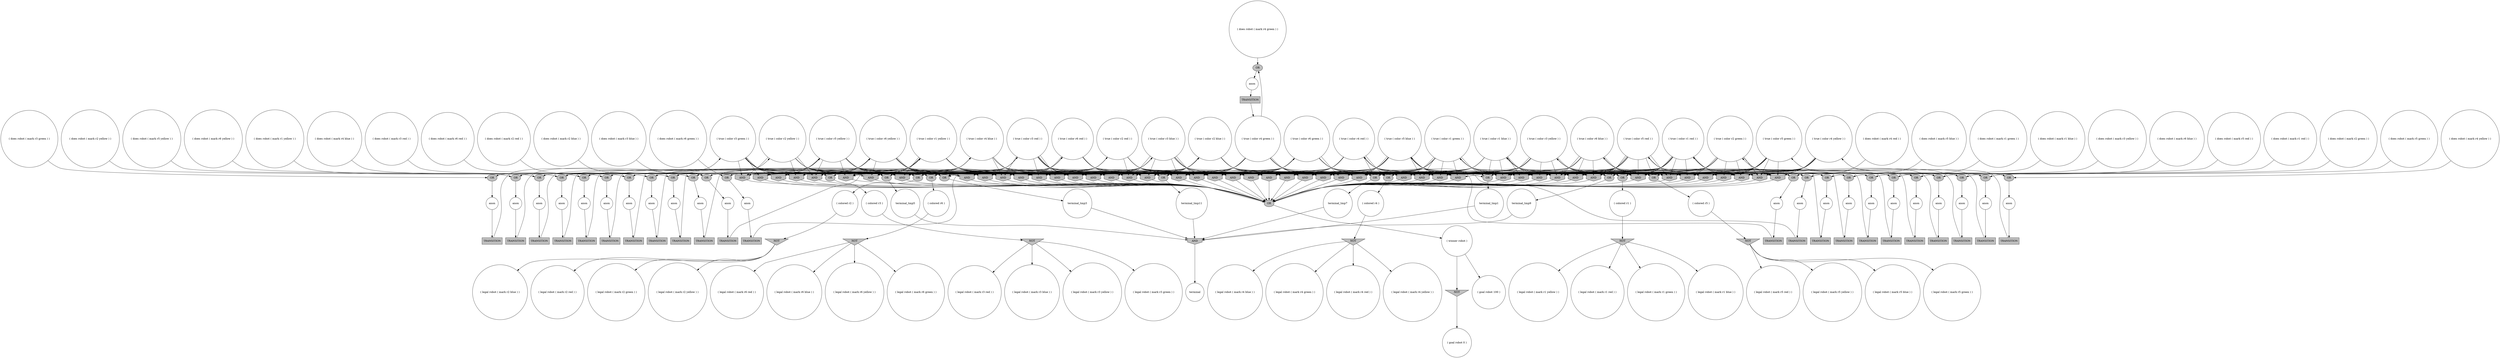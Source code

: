 digraph propNet
{
	"@26f73ca4"[shape=circle, style= filled, fillcolor=white, label="( does robot ( mark r4 green ) )"]; "@26f73ca4"->"@5405d1f6"; 
	"@66940115"[shape=circle, style= filled, fillcolor=white, label="( legal robot ( mark r6 blue ) )"]; 
	"@120dca9f"[shape=box, style= filled, fillcolor=grey, label="TRANSITION"]; "@120dca9f"->"@3fb39146"; 
	"@38628b58"[shape=circle, style= filled, fillcolor=white, label="( true ( color r3 red ) )"]; "@38628b58"->"@7c05e735"; "@38628b58"->"@7c11d6fe"; "@38628b58"->"@49557cef"; "@38628b58"->"@7c1c5195"; "@38628b58"->"@73e84841"; "@38628b58"->"@6b51cdfa"; "@38628b58"->"@64048fcb"; "@38628b58"->"@3797272c"; "@38628b58"->"@51382f4e"; "@38628b58"->"@26d2f3"; "@38628b58"->"@67c2470e"; "@38628b58"->"@23417322"; "@38628b58"->"@21b953c3"; "@38628b58"->"@3e8efac6"; "@38628b58"->"@1a43c7a0"; 
	"@3fc988f4"[shape=invhouse, style= filled, fillcolor=grey, label="AND"]; "@3fc988f4"->"@4fcdfe9e"; 
	"@47aa0f21"[shape=circle, style= filled, fillcolor=white, label="terminal_tmp5"]; "@47aa0f21"->"@7fe32705"; 
	"@73e84841"[shape=ellipse, style= filled, fillcolor=grey, label="OR"]; "@73e84841"->"@16dfdeda"; 
	"@7d208cf3"[shape=circle, style= filled, fillcolor=white, label="( true ( color r2 red ) )"]; "@7d208cf3"->"@33b23c11"; "@7d208cf3"->"@3f2b3c6b"; "@7d208cf3"->"@783d9bfd"; "@7d208cf3"->"@c22ce5e"; "@7d208cf3"->"@267f29ad"; "@7d208cf3"->"@777ec01b"; "@7d208cf3"->"@5969334d"; "@7d208cf3"->"@1ca04be"; "@7d208cf3"->"@720fb349"; "@7d208cf3"->"@38d5c166"; "@7d208cf3"->"@707270bc"; "@7d208cf3"->"@55393a2f"; "@7d208cf3"->"@7f814a00"; "@7d208cf3"->"@6ca61d0b"; "@7d208cf3"->"@4b51c208"; 
	"@16dfdeda"[shape=circle, style= filled, fillcolor=white, label="( colored r3 )"]; "@16dfdeda"->"@5c2a20ec"; 
	"@27304cdb"[shape=circle, style= filled, fillcolor=white, label="anon"]; "@27304cdb"->"@ffae0c"; 
	"@6052cc4e"[shape=circle, style= filled, fillcolor=white, label="anon"]; "@6052cc4e"->"@144973dd"; 
	"@75908eeb"[shape=circle, style= filled, fillcolor=white, label="( legal robot ( mark r3 red ) )"]; 
	"@6ca0c899"[shape=invhouse, style= filled, fillcolor=grey, label="AND"]; "@6ca0c899"->"@4fcdfe9e"; 
	"@20a11d70"[shape=circle, style= filled, fillcolor=white, label="( does robot ( mark r4 blue ) )"]; "@20a11d70"->"@2056e7f0"; 
	"@421912b9"[shape=circle, style= filled, fillcolor=white, label="anon"]; "@421912b9"->"@4dabde1e"; 
	"@53298398"[shape=invhouse, style= filled, fillcolor=grey, label="AND"]; "@53298398"->"@4fcdfe9e"; 
	"@efd6e34"[shape=circle, style= filled, fillcolor=white, label="( does robot ( mark r1 yellow ) )"]; "@efd6e34"->"@65cbb221"; 
	"@4c0a588d"[shape=box, style= filled, fillcolor=grey, label="TRANSITION"]; "@4c0a588d"->"@552b9d6c"; 
	"@158098e9"[shape=circle, style= filled, fillcolor=white, label="( legal robot ( mark r3 blue ) )"]; 
	"@328d188d"[shape=ellipse, style= filled, fillcolor=grey, label="OR"]; "@328d188d"->"@4d46eae8"; 
	"@49557cef"[shape=invhouse, style= filled, fillcolor=grey, label="AND"]; "@49557cef"->"@4fcdfe9e"; 
	"@201bc8bd"[shape=circle, style= filled, fillcolor=white, label="anon"]; "@201bc8bd"->"@1720d4d7"; 
	"@5e9ff595"[shape=circle, style= filled, fillcolor=white, label="( legal robot ( mark r4 red ) )"]; 
	"@4a1b9892"[shape=circle, style= filled, fillcolor=white, label="anon"]; "@4a1b9892"->"@4e83ab68"; 
	"@18762d21"[shape=circle, style= filled, fillcolor=white, label="( true ( color r1 blue ) )"]; "@18762d21"->"@7c05e735"; "@18762d21"->"@6c2df257"; "@18762d21"->"@783d9bfd"; "@18762d21"->"@7e765757"; "@18762d21"->"@608e61e7"; "@18762d21"->"@4ca66c6f"; "@18762d21"->"@3797272c"; "@18762d21"->"@707270bc"; "@18762d21"->"@3fa796ff"; "@18762d21"->"@55393a2f"; "@18762d21"->"@53298398"; "@18762d21"->"@6ca61d0b"; "@18762d21"->"@3e8efac6"; "@18762d21"->"@3de5b23e"; "@18762d21"->"@1a43c7a0"; 
	"@51382f4e"[shape=invhouse, style= filled, fillcolor=grey, label="AND"]; "@51382f4e"->"@4fcdfe9e"; 
	"@26d2f3"[shape=invhouse, style= filled, fillcolor=grey, label="AND"]; "@26d2f3"->"@4fcdfe9e"; 
	"@4cd9c795"[shape=ellipse, style= filled, fillcolor=grey, label="OR"]; "@4cd9c795"->"@6dbe2e9d"; 
	"@4036a060"[shape=circle, style= filled, fillcolor=white, label="( true ( color r4 blue ) )"]; "@4036a060"->"@7c11d6fe"; "@4036a060"->"@33b23c11"; "@4036a060"->"@49557cef"; "@4036a060"->"@5969334d"; "@4036a060"->"@6d24bf7e"; "@4036a060"->"@bc795ae"; "@4036a060"->"@6d6d2ee7"; "@4036a060"->"@51382f4e"; "@4036a060"->"@1ca04be"; "@4036a060"->"@2056e7f0"; "@4036a060"->"@7eff69f0"; "@4036a060"->"@26d2f3"; "@4036a060"->"@6abf7e7e"; "@4036a060"->"@4b51c208"; "@4036a060"->"@14aa1540"; 
	"@4ee45af5"[shape=circle, style= filled, fillcolor=white, label="( colored r6 )"]; "@4ee45af5"->"@71d69e03"; 
	"@5c2a20ec"[shape=invtriangle, style= filled, fillcolor=grey, label="NOT"]; "@5c2a20ec"->"@75908eeb"; "@5c2a20ec"->"@158098e9"; "@5c2a20ec"->"@467746a2"; "@5c2a20ec"->"@5825b2b8"; 
	"@385730c7"[shape=circle, style= filled, fillcolor=white, label="anon"]; "@385730c7"->"@3436ae59"; 
	"@d94b5cf"[shape=circle, style= filled, fillcolor=white, label="( does robot ( mark r6 blue ) )"]; "@d94b5cf"->"@59bdbf40"; 
	"@6d0c6279"[shape=box, style= filled, fillcolor=grey, label="TRANSITION"]; "@6d0c6279"->"@6dfd4209"; 
	"@33b23c11"[shape=invhouse, style= filled, fillcolor=grey, label="AND"]; "@33b23c11"->"@4fcdfe9e"; 
	"@439fc5f1"[shape=ellipse, style= filled, fillcolor=grey, label="OR"]; "@439fc5f1"->"@2e7c73e6"; 
	"@3797272c"[shape=invhouse, style= filled, fillcolor=grey, label="AND"]; "@3797272c"->"@4fcdfe9e"; 
	"@6c757b1d"[shape=box, style= filled, fillcolor=grey, label="TRANSITION"]; "@6c757b1d"->"@118b9d53"; 
	"@464ecd5c"[shape=circle, style= filled, fillcolor=white, label="( legal robot ( mark r2 red ) )"]; 
	"@7eddb166"[shape=circle, style= filled, fillcolor=white, label="( legal robot ( mark r6 yellow ) )"]; 
	"@508e3670"[shape=invhouse, style= filled, fillcolor=grey, label="AND"]; "@508e3670"->"@4fcdfe9e"; 
	"@536e6aa3"[shape=circle, style= filled, fillcolor=white, label="( does robot ( mark r5 red ) )"]; "@536e6aa3"->"@2f82d28b"; 
	"@5825b2b8"[shape=circle, style= filled, fillcolor=white, label="( legal robot ( mark r3 green ) )"]; 
	"@35ccbc0b"[shape=circle, style= filled, fillcolor=white, label="anon"]; "@35ccbc0b"->"@6255bc92"; 
	"@3f2b3c6b"[shape=ellipse, style= filled, fillcolor=grey, label="OR"]; "@3f2b3c6b"->"@2f8bb533"; 
	"@783d9bfd"[shape=invhouse, style= filled, fillcolor=grey, label="AND"]; "@783d9bfd"->"@4fcdfe9e"; 
	"@c22ce5e"[shape=invhouse, style= filled, fillcolor=grey, label="AND"]; "@c22ce5e"->"@4fcdfe9e"; 
	"@267f29ad"[shape=invhouse, style= filled, fillcolor=grey, label="AND"]; "@267f29ad"->"@4fcdfe9e"; 
	"@4a1eda21"[shape=circle, style= filled, fillcolor=white, label="anon"]; "@4a1eda21"->"@cffc999"; 
	"@5b414746"[shape=circle, style= filled, fillcolor=white, label="( legal robot ( mark r2 green ) )"]; 
	"@77fdc8a9"[shape=circle, style= filled, fillcolor=white, label="( legal robot ( mark r2 yellow ) )"]; 
	"@60e67db4"[shape=ellipse, style= filled, fillcolor=grey, label="OR"]; "@60e67db4"->"@3c46e61f"; 
	"@14e5e48c"[shape=box, style= filled, fillcolor=grey, label="TRANSITION"]; "@14e5e48c"->"@1627be57"; 
	"@4b97c4d3"[shape=circle, style= filled, fillcolor=white, label="( does robot ( mark r4 red ) )"]; "@4b97c4d3"->"@644375b6"; 
	"@588d8962"[shape=box, style= filled, fillcolor=grey, label="TRANSITION"]; "@588d8962"->"@4036a060"; 
	"@66762d23"[shape=box, style= filled, fillcolor=grey, label="TRANSITION"]; "@66762d23"->"@53edbb75"; 
	"@4b51c208"[shape=invhouse, style= filled, fillcolor=grey, label="AND"]; "@4b51c208"->"@4fcdfe9e"; 
	"@547a8dfd"[shape=circle, style= filled, fillcolor=white, label="( legal robot ( mark r4 yellow ) )"]; 
	"@21b953c3"[shape=invhouse, style= filled, fillcolor=grey, label="AND"]; "@21b953c3"->"@4fcdfe9e"; 
	"@4dabde1e"[shape=box, style= filled, fillcolor=grey, label="TRANSITION"]; "@4dabde1e"->"@18762d21"; 
	"@73c85143"[shape=invhouse, style= filled, fillcolor=grey, label="AND"]; "@73c85143"->"@4fcdfe9e"; 
	"@2e7c73e6"[shape=circle, style= filled, fillcolor=white, label="( colored r5 )"]; "@2e7c73e6"->"@657fcc82"; 
	"@6fabefd3"[shape=circle, style= filled, fillcolor=white, label="( does robot ( mark r2 yellow ) )"]; "@6fabefd3"->"@5d6689b6"; 
	"@bfb9758"[shape=circle, style= filled, fillcolor=white, label="anon"]; "@bfb9758"->"@477195fb"; 
	"@2f82d28b"[shape=ellipse, style= filled, fillcolor=grey, label="OR"]; "@2f82d28b"->"@35ccbc0b"; 
	"@5405d1f6"[shape=ellipse, style= filled, fillcolor=grey, label="OR"]; "@5405d1f6"->"@4a1b9892"; 
	"@59ca0dd7"[shape=ellipse, style= filled, fillcolor=grey, label="OR"]; "@59ca0dd7"->"@6052cc4e"; 
	"@479abcd4"[shape=circle, style= filled, fillcolor=white, label="( goal robot 0 )"]; 
	"@1a6f3919"[shape=invhouse, style= filled, fillcolor=grey, label="AND"]; "@1a6f3919"->"@4fcdfe9e"; 
	"@7fe32705"[shape=invhouse, style= filled, fillcolor=grey, label="AND"]; "@7fe32705"->"@2af84ff5"; 
	"@1b17f6bf"[shape=invtriangle, style= filled, fillcolor=grey, label="NOT"]; "@1b17f6bf"->"@4bf57335"; "@1b17f6bf"->"@e8f000c"; "@1b17f6bf"->"@6bbce5f1"; "@1b17f6bf"->"@10fb0b33"; 
	"@c10417"[shape=circle, style= filled, fillcolor=white, label="( legal robot ( mark r6 green ) )"]; 
	"@3915e7eb"[shape=circle, style= filled, fillcolor=white, label="anon"]; "@3915e7eb"->"@4c0a588d"; 
	"@1720d4d7"[shape=box, style= filled, fillcolor=grey, label="TRANSITION"]; "@1720d4d7"->"@6ee28500"; 
	"@ffae0c"[shape=box, style= filled, fillcolor=grey, label="TRANSITION"]; "@ffae0c"->"@38628b58"; 
	"@2e5e130a"[shape=circle, style= filled, fillcolor=white, label="( does robot ( mark r5 green ) )"]; "@2e5e130a"->"@93db61e"; 
	"@39b11b13"[shape=invhouse, style= filled, fillcolor=grey, label="AND"]; "@39b11b13"->"@4fcdfe9e"; 
	"@64c3b81f"[shape=circle, style= filled, fillcolor=white, label="( colored r2 )"]; "@64c3b81f"->"@40403a1e"; 
	"@526ebdba"[shape=circle, style= filled, fillcolor=white, label="( legal robot ( mark r6 red ) )"]; 
	"@3a260214"[shape=invhouse, style= filled, fillcolor=grey, label="AND"]; "@3a260214"->"@4fcdfe9e"; 
	"@52ae1c23"[shape=ellipse, style= filled, fillcolor=grey, label="OR"]; "@52ae1c23"->"@24b9683d"; 
	"@144d91c5"[shape=ellipse, style= filled, fillcolor=grey, label="OR"]; "@144d91c5"->"@709d26ec"; 
	"@4209b8f2"[shape=circle, style= filled, fillcolor=white, label="terminal_tmp7"]; "@4209b8f2"->"@7fe32705"; 
	"@7a1d2922"[shape=invhouse, style= filled, fillcolor=grey, label="AND"]; "@7a1d2922"->"@4fcdfe9e"; 
	"@27da0241"[shape=circle, style= filled, fillcolor=white, label="anon"]; "@27da0241"->"@6d0c6279"; 
	"@524ebdf0"[shape=circle, style= filled, fillcolor=white, label="( does robot ( mark r6 red ) )"]; "@524ebdf0"->"@328d188d"; 
	"@76db3ba1"[shape=circle, style= filled, fillcolor=white, label="anon"]; "@76db3ba1"->"@3b3bb7fb"; 
	"@5bfde7cb"[shape=ellipse, style= filled, fillcolor=grey, label="OR"]; "@5bfde7cb"->"@7a7cef9b"; 
	"@64048fcb"[shape=invhouse, style= filled, fillcolor=grey, label="AND"]; "@64048fcb"->"@4fcdfe9e"; 
	"@cffc999"[shape=box, style= filled, fillcolor=grey, label="TRANSITION"]; "@cffc999"->"@295fb895"; 
	"@53a9cdb3"[shape=circle, style= filled, fillcolor=white, label="( does robot ( mark r5 yellow ) )"]; "@53a9cdb3"->"@6ae84cfa"; 
	"@72da1907"[shape=circle, style= filled, fillcolor=white, label="( does robot ( mark r2 red ) )"]; "@72da1907"->"@7f814a00"; 
	"@644375b6"[shape=ellipse, style= filled, fillcolor=grey, label="OR"]; "@644375b6"->"@8e53327"; 
	"@7e843dfc"[shape=circle, style= filled, fillcolor=white, label="( true ( color r6 red ) )"]; "@7e843dfc"->"@73c85143"; "@7e843dfc"->"@33b23c11"; "@7e843dfc"->"@783d9bfd"; "@7e843dfc"->"@267f29ad"; "@7e843dfc"->"@328d188d"; "@7e843dfc"->"@777ec01b"; "@7e843dfc"->"@3a260214"; "@7e843dfc"->"@42ee10d7"; "@7e843dfc"->"@6d24bf7e"; "@7e843dfc"->"@1ca04be"; "@7e843dfc"->"@7eff69f0"; "@7e843dfc"->"@707270bc"; "@7e843dfc"->"@432659c7"; "@7e843dfc"->"@2a85c128"; "@7e843dfc"->"@1684686f"; 
	"@4fcdfe9e"[shape=ellipse, style= filled, fillcolor=grey, label="OR"]; "@4fcdfe9e"->"@5d076000"; 
	"@107d40e7"[shape=circle, style= filled, fillcolor=white, label="( legal robot ( mark r2 blue ) )"]; 
	"@261b91c0"[shape=circle, style= filled, fillcolor=white, label="anon"]; "@261b91c0"->"@6c757b1d"; 
	"@1a43c7a0"[shape=invhouse, style= filled, fillcolor=grey, label="AND"]; "@1a43c7a0"->"@4fcdfe9e"; 
	"@4474ce1f"[shape=circle, style= filled, fillcolor=white, label="( true ( color r4 red ) )"]; "@4474ce1f"->"@75e3a46a"; "@4474ce1f"->"@3fc988f4"; "@4474ce1f"->"@39b11b13"; "@4474ce1f"->"@7e765757"; "@4474ce1f"->"@608e61e7"; "@4474ce1f"->"@6d6d2ee7"; "@4474ce1f"->"@1a6f3919"; "@4474ce1f"->"@508e3670"; "@4474ce1f"->"@644375b6"; "@4474ce1f"->"@6abf7e7e"; "@4474ce1f"->"@53298398"; "@4474ce1f"->"@7a1d2922"; "@4474ce1f"->"@55801a6"; "@4474ce1f"->"@2eab8f37"; "@4474ce1f"->"@3de5b23e"; 
	"@7c05e735"[shape=invhouse, style= filled, fillcolor=grey, label="AND"]; "@7c05e735"->"@4fcdfe9e"; 
	"@6cf18565"[shape=circle, style= filled, fillcolor=white, label="( does robot ( mark r3 yellow ) )"]; "@6cf18565"->"@4cd9c795"; 
	"@59ce63c4"[shape=circle, style= filled, fillcolor=white, label="( true ( color r4 green ) )"]; "@59ce63c4"->"@73c85143"; "@59ce63c4"->"@267f29ad"; "@59ce63c4"->"@5405d1f6"; "@59ce63c4"->"@3797272c"; "@59ce63c4"->"@6d6d2ee7"; "@59ce63c4"->"@6ca0c899"; "@59ce63c4"->"@38d5c166"; "@59ce63c4"->"@707270bc"; "@59ce63c4"->"@432659c7"; "@59ce63c4"->"@6abf7e7e"; "@59ce63c4"->"@55393a2f"; "@59ce63c4"->"@67c2470e"; "@59ce63c4"->"@23417322"; "@59ce63c4"->"@f3a8074"; "@59ce63c4"->"@1a43c7a0"; 
	"@3f46540c"[shape=circle, style= filled, fillcolor=white, label="( true ( color r5 blue ) )"]; "@3f46540c"->"@73c85143"; "@3f46540c"->"@7c05e735"; "@3f46540c"->"@783d9bfd"; "@3f46540c"->"@3fc988f4"; "@3f46540c"->"@439fc5f1"; "@3f46540c"->"@7e765757"; "@3f46540c"->"@1811d470"; "@3f46540c"->"@64048fcb"; "@3f46540c"->"@332803fd"; "@3f46540c"->"@3797272c"; "@3f46540c"->"@707270bc"; "@3f46540c"->"@508e3670"; "@3f46540c"->"@2a85c128"; "@3f46540c"->"@53298398"; "@3f46540c"->"@23417322"; 
	"@709d26ec"[shape=circle, style= filled, fillcolor=white, label="anon"]; "@709d26ec"->"@66762d23"; 
	"@56a02d20"[shape=circle, style= filled, fillcolor=white, label="( does robot ( mark r3 blue ) )"]; "@56a02d20"->"@60e67db4"; 
	"@10628e42"[shape=circle, style= filled, fillcolor=white, label="( does robot ( mark r1 red ) )"]; "@10628e42"->"@5bfde7cb"; 
	"@777ec01b"[shape=invhouse, style= filled, fillcolor=grey, label="AND"]; "@777ec01b"->"@4fcdfe9e"; 
	"@13aa5fff"[shape=circle, style= filled, fillcolor=white, label="( colored r1 )"]; "@13aa5fff"->"@1b17f6bf"; 
	"@6d6d2ee7"[shape=ellipse, style= filled, fillcolor=grey, label="OR"]; "@6d6d2ee7"->"@1b2277d1"; 
	"@6acf47ad"[shape=box, style= filled, fillcolor=grey, label="TRANSITION"]; "@6acf47ad"->"@6efbb783"; 
	"@720fb349"[shape=ellipse, style= filled, fillcolor=grey, label="OR"]; "@720fb349"->"@64c3b81f"; 
	"@7eff69f0"[shape=invhouse, style= filled, fillcolor=grey, label="AND"]; "@7eff69f0"->"@4fcdfe9e"; 
	"@49e1985a"[shape=circle, style= filled, fillcolor=white, label="( does robot ( mark r2 green ) )"]; "@49e1985a"->"@52ae1c23"; 
	"@55393a2f"[shape=invhouse, style= filled, fillcolor=grey, label="AND"]; "@55393a2f"->"@4fcdfe9e"; 
	"@67c2470e"[shape=invhouse, style= filled, fillcolor=grey, label="AND"]; "@67c2470e"->"@4fcdfe9e"; 
	"@f3a8074"[shape=invhouse, style= filled, fillcolor=grey, label="AND"]; "@f3a8074"->"@4fcdfe9e"; 
	"@3e8efac6"[shape=invhouse, style= filled, fillcolor=grey, label="AND"]; "@3e8efac6"->"@4fcdfe9e"; 
	"@7c11d6fe"[shape=invhouse, style= filled, fillcolor=grey, label="AND"]; "@7c11d6fe"->"@4fcdfe9e"; 
	"@144973dd"[shape=box, style= filled, fillcolor=grey, label="TRANSITION"]; "@144973dd"->"@5ff1ea4f"; 
	"@86a8fa1"[shape=ellipse, style= filled, fillcolor=grey, label="OR"]; "@86a8fa1"->"@bfb9758"; 
	"@60d511ca"[shape=circle, style= filled, fillcolor=white, label="( true ( color r2 yellow ) )"]; "@60d511ca"->"@7c11d6fe"; "@60d511ca"->"@3f2b3c6b"; "@60d511ca"->"@75e3a46a"; "@60d511ca"->"@bc795ae"; "@60d511ca"->"@3797272c"; "@60d511ca"->"@720fb349"; "@60d511ca"->"@6ca0c899"; "@60d511ca"->"@7eff69f0"; "@60d511ca"->"@26d2f3"; "@60d511ca"->"@432659c7"; "@60d511ca"->"@53298398"; "@60d511ca"->"@5d6689b6"; "@60d511ca"->"@2eab8f37"; "@60d511ca"->"@3de5b23e"; "@60d511ca"->"@1a43c7a0"; 
	"@793a50f8"[shape=circle, style= filled, fillcolor=white, label="( legal robot ( mark r5 blue ) )"]; 
	"@1811d470"[shape=ellipse, style= filled, fillcolor=grey, label="OR"]; "@1811d470"->"@3a921168"; 
	"@5969334d"[shape=invhouse, style= filled, fillcolor=grey, label="AND"]; "@5969334d"->"@4fcdfe9e"; 
	"@7c0026e"[shape=circle, style= filled, fillcolor=white, label="( does robot ( mark r3 green ) )"]; "@7c0026e"->"@1800c3"; 
	"@332803fd"[shape=ellipse, style= filled, fillcolor=grey, label="OR"]; "@332803fd"->"@81df148"; 
	"@1218766"[shape=circle, style= filled, fillcolor=white, label="anon"]; "@1218766"->"@1c4b32fa"; 
	"@2e365a59"[shape=invtriangle, style= filled, fillcolor=grey, label="NOT"]; "@2e365a59"->"@479abcd4"; 
	"@77632d2c"[shape=circle, style= filled, fillcolor=white, label="( legal robot ( mark r5 green ) )"]; 
	"@2f8bb533"[shape=circle, style= filled, fillcolor=white, label="terminal_tmp3"]; "@2f8bb533"->"@7fe32705"; 
	"@6ca61d0b"[shape=invhouse, style= filled, fillcolor=grey, label="AND"]; "@6ca61d0b"->"@4fcdfe9e"; 
	"@1c4b32fa"[shape=box, style= filled, fillcolor=grey, label="TRANSITION"]; "@1c4b32fa"->"@7d208cf3"; 
	"@5d6689b6"[shape=ellipse, style= filled, fillcolor=grey, label="OR"]; "@5d6689b6"->"@76db3ba1"; 
	"@29954e26"[shape=circle, style= filled, fillcolor=white, label="anon"]; "@29954e26"->"@588d8962"; 
	"@1627be57"[shape=circle, style= filled, fillcolor=white, label="( true ( color r1 red ) )"]; "@1627be57"->"@73c85143"; "@1627be57"->"@6c2df257"; "@1627be57"->"@5bfde7cb"; "@1627be57"->"@3a260214"; "@1627be57"->"@6d24bf7e"; "@1627be57"->"@bc795ae"; "@1627be57"->"@6ca0c899"; "@1627be57"->"@7eff69f0"; "@1627be57"->"@3fa796ff"; "@1627be57"->"@2a85c128"; "@1627be57"->"@432659c7"; "@1627be57"->"@52b5ca00"; "@1627be57"->"@5e9e8f68"; "@1627be57"->"@f3a8074"; "@1627be57"->"@14aa1540"; 
	"@75e3a46a"[shape=invhouse, style= filled, fillcolor=grey, label="AND"]; "@75e3a46a"->"@4fcdfe9e"; 
	"@608e61e7"[shape=invhouse, style= filled, fillcolor=grey, label="AND"]; "@608e61e7"->"@4fcdfe9e"; 
	"@3a921168"[shape=circle, style= filled, fillcolor=white, label="terminal_tmp9"]; "@3a921168"->"@7fe32705"; 
	"@164126e5"[shape=circle, style= filled, fillcolor=white, label="( does robot ( mark r3 red ) )"]; "@164126e5"->"@7c1c5195"; 
	"@6255bc92"[shape=box, style= filled, fillcolor=grey, label="TRANSITION"]; "@6255bc92"->"@484bedfb"; 
	"@477195fb"[shape=box, style= filled, fillcolor=grey, label="TRANSITION"]; "@477195fb"->"@579128ce"; 
	"@153ac7b2"[shape=circle, style= filled, fillcolor=white, label="( does robot ( mark r4 yellow ) )"]; "@153ac7b2"->"@59ca0dd7"; 
	"@2af84ff5"[shape=circle, style= filled, fillcolor=white, label="terminal"]; 
	"@71d69e03"[shape=invtriangle, style= filled, fillcolor=grey, label="NOT"]; "@71d69e03"->"@7eddb166"; "@71d69e03"->"@66940115"; "@71d69e03"->"@c10417"; "@71d69e03"->"@526ebdba"; 
	"@6c2df257"[shape=ellipse, style= filled, fillcolor=grey, label="OR"]; "@6c2df257"->"@3c81653d"; 
	"@e8f000c"[shape=circle, style= filled, fillcolor=white, label="( legal robot ( mark r1 blue ) )"]; 
	"@579128ce"[shape=circle, style= filled, fillcolor=white, label="( true ( color r1 green ) )"]; "@579128ce"->"@7c11d6fe"; "@579128ce"->"@33b23c11"; "@579128ce"->"@6c2df257"; "@579128ce"->"@c22ce5e"; "@579128ce"->"@86a8fa1"; "@579128ce"->"@75e3a46a"; "@579128ce"->"@777ec01b"; "@579128ce"->"@5969334d"; "@579128ce"->"@64048fcb"; "@579128ce"->"@1a6f3919"; "@579128ce"->"@26d2f3"; "@579128ce"->"@3fa796ff"; "@579128ce"->"@508e3670"; "@579128ce"->"@21b953c3"; "@579128ce"->"@2eab8f37"; 
	"@93db61e"[shape=ellipse, style= filled, fillcolor=grey, label="OR"]; "@93db61e"->"@327f704f"; 
	"@6b51cdfa"[shape=ellipse, style= filled, fillcolor=grey, label="OR"]; "@6b51cdfa"->"@47aa0f21"; 
	"@3436ae59"[shape=box, style= filled, fillcolor=grey, label="TRANSITION"]; "@3436ae59"->"@414f0e6e"; 
	"@4e83ab68"[shape=box, style= filled, fillcolor=grey, label="TRANSITION"]; "@4e83ab68"->"@59ce63c4"; 
	"@3c81653d"[shape=circle, style= filled, fillcolor=white, label="terminal_tmp1"]; "@3c81653d"->"@7fe32705"; 
	"@59bdbf40"[shape=ellipse, style= filled, fillcolor=grey, label="OR"]; "@59bdbf40"->"@385730c7"; 
	"@7c90f004"[shape=circle, style= filled, fillcolor=white, label="( does robot ( mark r1 green ) )"]; "@7c90f004"->"@86a8fa1"; 
	"@2056e7f0"[shape=ellipse, style= filled, fillcolor=grey, label="OR"]; "@2056e7f0"->"@29954e26"; 
	"@6ae84cfa"[shape=ellipse, style= filled, fillcolor=grey, label="OR"]; "@6ae84cfa"->"@3915e7eb"; 
	"@1800c3"[shape=ellipse, style= filled, fillcolor=grey, label="OR"]; "@1800c3"->"@27da0241"; 
	"@3fa796ff"[shape=ellipse, style= filled, fillcolor=grey, label="OR"]; "@3fa796ff"->"@13aa5fff"; 
	"@1684686f"[shape=ellipse, style= filled, fillcolor=grey, label="OR"]; "@1684686f"->"@4ee45af5"; 
	"@4d2d1294"[shape=ellipse, style= filled, fillcolor=grey, label="OR"]; "@4d2d1294"->"@4a1eda21"; 
	"@295fb895"[shape=circle, style= filled, fillcolor=white, label="( true ( color r6 green ) )"]; "@295fb895"->"@7c05e735"; "@295fb895"->"@c22ce5e"; "@295fb895"->"@7e765757"; "@295fb895"->"@39b11b13"; "@295fb895"->"@64048fcb"; "@295fb895"->"@5969334d"; "@295fb895"->"@42ee10d7"; "@295fb895"->"@51382f4e"; "@295fb895"->"@26d2f3"; "@295fb895"->"@508e3670"; "@295fb895"->"@4d2d1294"; "@295fb895"->"@1684686f"; "@295fb895"->"@5e9e8f68"; "@295fb895"->"@14aa1540"; "@295fb895"->"@2eab8f37"; 
	"@50a302a5"[shape=circle, style= filled, fillcolor=white, label="( true ( color r2 green ) )"]; "@50a302a5"->"@7c05e735"; "@50a302a5"->"@3f2b3c6b"; "@50a302a5"->"@49557cef"; "@50a302a5"->"@7e765757"; "@50a302a5"->"@608e61e7"; "@50a302a5"->"@39b11b13"; "@50a302a5"->"@3a260214"; "@50a302a5"->"@6d24bf7e"; "@50a302a5"->"@52ae1c23"; "@50a302a5"->"@51382f4e"; "@50a302a5"->"@720fb349"; "@50a302a5"->"@5e9e8f68"; "@50a302a5"->"@14aa1540"; "@50a302a5"->"@55801a6"; "@50a302a5"->"@3e8efac6"; 
	"@8e53327"[shape=circle, style= filled, fillcolor=white, label="anon"]; "@8e53327"->"@11fb9657"; 
	"@414f0e6e"[shape=circle, style= filled, fillcolor=white, label="( true ( color r6 blue ) )"]; "@414f0e6e"->"@608e61e7"; "@414f0e6e"->"@42ee10d7"; "@414f0e6e"->"@59bdbf40"; "@414f0e6e"->"@1a6f3919"; "@414f0e6e"->"@1684686f"; "@414f0e6e"->"@52b5ca00"; "@414f0e6e"->"@55393a2f"; "@414f0e6e"->"@6ca61d0b"; "@414f0e6e"->"@67c2470e"; "@414f0e6e"->"@7a1d2922"; "@414f0e6e"->"@f3a8074"; "@414f0e6e"->"@21b953c3"; "@414f0e6e"->"@3e8efac6"; "@414f0e6e"->"@3de5b23e"; "@414f0e6e"->"@1a43c7a0"; 
	"@64d92842"[shape=circle, style= filled, fillcolor=white, label="( legal robot ( mark r4 blue ) )"]; 
	"@2a811feb"[shape=circle, style= filled, fillcolor=white, label="( does robot ( mark r6 green ) )"]; "@2a811feb"->"@4d2d1294"; 
	"@11fb9657"[shape=box, style= filled, fillcolor=grey, label="TRANSITION"]; "@11fb9657"->"@4474ce1f"; 
	"@707270bc"[shape=invhouse, style= filled, fillcolor=grey, label="AND"]; "@707270bc"->"@4fcdfe9e"; 
	"@6dbe2e9d"[shape=circle, style= filled, fillcolor=white, label="anon"]; "@6dbe2e9d"->"@48152ddd"; 
	"@327f704f"[shape=circle, style= filled, fillcolor=white, label="anon"]; "@327f704f"->"@6acf47ad"; 
	"@4d46eae8"[shape=circle, style= filled, fillcolor=white, label="anon"]; "@4d46eae8"->"@266a611d"; 
	"@3b3bb7fb"[shape=box, style= filled, fillcolor=grey, label="TRANSITION"]; "@3b3bb7fb"->"@60d511ca"; 
	"@6dfd4209"[shape=circle, style= filled, fillcolor=white, label="( true ( color r3 green ) )"]; "@6dfd4209"->"@783d9bfd"; "@6dfd4209"->"@3fc988f4"; "@6dfd4209"->"@73e84841"; "@6dfd4209"->"@6b51cdfa"; "@6dfd4209"->"@bc795ae"; "@6dfd4209"->"@1ca04be"; "@6dfd4209"->"@1800c3"; "@6dfd4209"->"@7eff69f0"; "@6dfd4209"->"@2a85c128"; "@6dfd4209"->"@52b5ca00"; "@6dfd4209"->"@53298398"; "@6dfd4209"->"@6ca61d0b"; "@6dfd4209"->"@7a1d2922"; "@6dfd4209"->"@4b51c208"; "@6dfd4209"->"@3de5b23e"; 
	"@5ff1ea4f"[shape=circle, style= filled, fillcolor=white, label="( true ( color r4 yellow ) )"]; "@5ff1ea4f"->"@7c05e735"; "@5ff1ea4f"->"@783d9bfd"; "@5ff1ea4f"->"@c22ce5e"; "@5ff1ea4f"->"@777ec01b"; "@5ff1ea4f"->"@59ca0dd7"; "@5ff1ea4f"->"@3a260214"; "@5ff1ea4f"->"@64048fcb"; "@5ff1ea4f"->"@6d6d2ee7"; "@5ff1ea4f"->"@6abf7e7e"; "@5ff1ea4f"->"@2a85c128"; "@5ff1ea4f"->"@52b5ca00"; "@5ff1ea4f"->"@5e9e8f68"; "@5ff1ea4f"->"@6ca61d0b"; "@5ff1ea4f"->"@21b953c3"; "@5ff1ea4f"->"@3e8efac6"; 
	"@722db661"[shape=box, style= filled, fillcolor=grey, label="TRANSITION"]; "@722db661"->"@3f46540c"; 
	"@6efbb783"[shape=circle, style= filled, fillcolor=white, label="( true ( color r5 green ) )"]; "@6efbb783"->"@7c11d6fe"; "@6efbb783"->"@33b23c11"; "@6efbb783"->"@75e3a46a"; "@6efbb783"->"@49557cef"; "@6efbb783"->"@439fc5f1"; "@6efbb783"->"@608e61e7"; "@6efbb783"->"@93db61e"; "@6efbb783"->"@777ec01b"; "@6efbb783"->"@1811d470"; "@6efbb783"->"@3a260214"; "@6efbb783"->"@6d24bf7e"; "@6efbb783"->"@1a6f3919"; "@6efbb783"->"@55801a6"; "@6efbb783"->"@21b953c3"; "@6efbb783"->"@3e8efac6"; 
	"@1b2277d1"[shape=circle, style= filled, fillcolor=white, label="( colored r4 )"]; "@1b2277d1"->"@57ac804a"; 
	"@25609eea"[shape=circle, style= filled, fillcolor=white, label="( legal robot ( mark r4 green ) )"]; 
	"@266a611d"[shape=box, style= filled, fillcolor=grey, label="TRANSITION"]; "@266a611d"->"@7e843dfc"; 
	"@6d24bf7e"[shape=invhouse, style= filled, fillcolor=grey, label="AND"]; "@6d24bf7e"->"@4fcdfe9e"; 
	"@4145fcca"[shape=circle, style= filled, fillcolor=white, label="( goal robot 100 )"]; 
	"@7a7cef9b"[shape=circle, style= filled, fillcolor=white, label="anon"]; "@7a7cef9b"->"@14e5e48c"; 
	"@5d076000"[shape=circle, style= filled, fillcolor=white, label="( winner robot )"]; "@5d076000"->"@4145fcca"; "@5d076000"->"@2e365a59"; 
	"@53edbb75"[shape=circle, style= filled, fillcolor=white, label="( true ( color r6 yellow ) )"]; "@53edbb75"->"@7c11d6fe"; "@53edbb75"->"@75e3a46a"; "@53edbb75"->"@49557cef"; "@53edbb75"->"@3fc988f4"; "@53edbb75"->"@42ee10d7"; "@53edbb75"->"@bc795ae"; "@53edbb75"->"@3797272c"; "@53edbb75"->"@6ca0c899"; "@53edbb75"->"@38d5c166"; "@53edbb75"->"@144d91c5"; "@53edbb75"->"@1684686f"; "@53edbb75"->"@53298398"; "@53edbb75"->"@23417322"; "@53edbb75"->"@55801a6"; "@53edbb75"->"@4b51c208"; 
	"@5e9e8f68"[shape=invhouse, style= filled, fillcolor=grey, label="AND"]; "@5e9e8f68"->"@4fcdfe9e"; 
	"@4e6ae5a3"[shape=box, style= filled, fillcolor=grey, label="TRANSITION"]; "@4e6ae5a3"->"@50a302a5"; 
	"@65cbb221"[shape=ellipse, style= filled, fillcolor=grey, label="OR"]; "@65cbb221"->"@201bc8bd"; 
	"@19e3b094"[shape=circle, style= filled, fillcolor=white, label="( legal robot ( mark r5 red ) )"]; 
	"@55801a6"[shape=invhouse, style= filled, fillcolor=grey, label="AND"]; "@55801a6"->"@4fcdfe9e"; 
	"@3de5b23e"[shape=invhouse, style= filled, fillcolor=grey, label="AND"]; "@3de5b23e"->"@4fcdfe9e"; 
	"@467746a2"[shape=circle, style= filled, fillcolor=white, label="( legal robot ( mark r3 yellow ) )"]; 
	"@4b95cbc3"[shape=circle, style= filled, fillcolor=white, label="( true ( color r3 yellow ) )"]; "@4b95cbc3"->"@73c85143"; "@4b95cbc3"->"@33b23c11"; "@4b95cbc3"->"@73e84841"; "@4b95cbc3"->"@7e765757"; "@4b95cbc3"->"@608e61e7"; "@4b95cbc3"->"@6b51cdfa"; "@4b95cbc3"->"@5969334d"; "@4b95cbc3"->"@6d24bf7e"; "@4b95cbc3"->"@707270bc"; "@4b95cbc3"->"@1a6f3919"; "@4b95cbc3"->"@4cd9c795"; "@4b95cbc3"->"@508e3670"; "@4b95cbc3"->"@55393a2f"; "@4b95cbc3"->"@f3a8074"; "@4b95cbc3"->"@14aa1540"; 
	"@4ca66c6f"[shape=ellipse, style= filled, fillcolor=grey, label="OR"]; "@4ca66c6f"->"@421912b9"; 
	"@bc795ae"[shape=invhouse, style= filled, fillcolor=grey, label="AND"]; "@bc795ae"->"@4fcdfe9e"; 
	"@1ca04be"[shape=invhouse, style= filled, fillcolor=grey, label="AND"]; "@1ca04be"->"@4fcdfe9e"; 
	"@118b9d53"[shape=circle, style= filled, fillcolor=white, label="( true ( color r2 blue ) )"]; "@118b9d53"->"@73c85143"; "@118b9d53"->"@3f2b3c6b"; "@118b9d53"->"@5be34649"; "@118b9d53"->"@3fc988f4"; "@118b9d53"->"@64048fcb"; "@118b9d53"->"@720fb349"; "@118b9d53"->"@1a6f3919"; "@118b9d53"->"@508e3670"; "@118b9d53"->"@2a85c128"; "@118b9d53"->"@52b5ca00"; "@118b9d53"->"@67c2470e"; "@118b9d53"->"@7a1d2922"; "@118b9d53"->"@f3a8074"; "@118b9d53"->"@23417322"; "@118b9d53"->"@21b953c3"; 
	"@242829c"[shape=circle, style= filled, fillcolor=white, label="( does robot ( mark r5 blue ) )"]; "@242829c"->"@332803fd"; 
	"@6abf7e7e"[shape=ellipse, style= filled, fillcolor=grey, label="OR"]; "@6abf7e7e"->"@4209b8f2"; 
	"@2a85c128"[shape=invhouse, style= filled, fillcolor=grey, label="AND"]; "@2a85c128"->"@4fcdfe9e"; 
	"@432659c7"[shape=invhouse, style= filled, fillcolor=grey, label="AND"]; "@432659c7"->"@4fcdfe9e"; 
	"@552b9d6c"[shape=circle, style= filled, fillcolor=white, label="( true ( color r5 yellow ) )"]; "@552b9d6c"->"@267f29ad"; "@552b9d6c"->"@439fc5f1"; "@552b9d6c"->"@39b11b13"; "@552b9d6c"->"@1811d470"; "@552b9d6c"->"@51382f4e"; "@552b9d6c"->"@1ca04be"; "@552b9d6c"->"@6ae84cfa"; "@552b9d6c"->"@7eff69f0"; "@552b9d6c"->"@26d2f3"; "@552b9d6c"->"@432659c7"; "@552b9d6c"->"@67c2470e"; "@552b9d6c"->"@7a1d2922"; "@552b9d6c"->"@2eab8f37"; "@552b9d6c"->"@3de5b23e"; "@552b9d6c"->"@1a43c7a0"; 
	"@24b9683d"[shape=circle, style= filled, fillcolor=white, label="anon"]; "@24b9683d"->"@4e6ae5a3"; 
	"@6bbce5f1"[shape=circle, style= filled, fillcolor=white, label="( legal robot ( mark r1 yellow ) )"]; 
	"@657fcc82"[shape=invtriangle, style= filled, fillcolor=grey, label="NOT"]; "@657fcc82"->"@6f15b4da"; "@657fcc82"->"@77632d2c"; "@657fcc82"->"@793a50f8"; "@657fcc82"->"@19e3b094"; 
	"@6f15b4da"[shape=circle, style= filled, fillcolor=white, label="( legal robot ( mark r5 yellow ) )"]; 
	"@4bf57335"[shape=circle, style= filled, fillcolor=white, label="( legal robot ( mark r1 green ) )"]; 
	"@6ee28500"[shape=circle, style= filled, fillcolor=white, label="( true ( color r1 yellow ) )"]; "@6ee28500"->"@6c2df257"; "@6ee28500"->"@267f29ad"; "@6ee28500"->"@49557cef"; "@6ee28500"->"@3fc988f4"; "@6ee28500"->"@39b11b13"; "@6ee28500"->"@51382f4e"; "@6ee28500"->"@1ca04be"; "@6ee28500"->"@38d5c166"; "@6ee28500"->"@3fa796ff"; "@6ee28500"->"@67c2470e"; "@6ee28500"->"@7a1d2922"; "@6ee28500"->"@65cbb221"; "@6ee28500"->"@23417322"; "@6ee28500"->"@4b51c208"; "@6ee28500"->"@55801a6"; 
	"@484bedfb"[shape=circle, style= filled, fillcolor=white, label="( true ( color r5 red ) )"]; "@484bedfb"->"@c22ce5e"; "@484bedfb"->"@439fc5f1"; "@484bedfb"->"@2f82d28b"; "@484bedfb"->"@1811d470"; "@484bedfb"->"@5969334d"; "@484bedfb"->"@bc795ae"; "@484bedfb"->"@6ca0c899"; "@484bedfb"->"@38d5c166"; "@484bedfb"->"@55393a2f"; "@484bedfb"->"@52b5ca00"; "@484bedfb"->"@6ca61d0b"; "@484bedfb"->"@5e9e8f68"; "@484bedfb"->"@f3a8074"; "@484bedfb"->"@4b51c208"; "@484bedfb"->"@14aa1540"; 
	"@7e765757"[shape=invhouse, style= filled, fillcolor=grey, label="AND"]; "@7e765757"->"@4fcdfe9e"; 
	"@7c1c5195"[shape=ellipse, style= filled, fillcolor=grey, label="OR"]; "@7c1c5195"->"@27304cdb"; 
	"@6953e1a5"[shape=circle, style= filled, fillcolor=white, label="( does robot ( mark r6 yellow ) )"]; "@6953e1a5"->"@144d91c5"; 
	"@40403a1e"[shape=invtriangle, style= filled, fillcolor=grey, label="NOT"]; "@40403a1e"->"@464ecd5c"; "@40403a1e"->"@5b414746"; "@40403a1e"->"@77fdc8a9"; "@40403a1e"->"@107d40e7"; 
	"@42ee10d7"[shape=ellipse, style= filled, fillcolor=grey, label="OR"]; "@42ee10d7"->"@1b93b595"; 
	"@3fb39146"[shape=circle, style= filled, fillcolor=white, label="( true ( color r3 blue ) )"]; "@3fb39146"->"@c22ce5e"; "@3fb39146"->"@267f29ad"; "@3fb39146"->"@75e3a46a"; "@3fb39146"->"@73e84841"; "@3fb39146"->"@39b11b13"; "@3fb39146"->"@777ec01b"; "@3fb39146"->"@6b51cdfa"; "@3fb39146"->"@60e67db4"; "@3fb39146"->"@3a260214"; "@3fb39146"->"@6ca0c899"; "@3fb39146"->"@38d5c166"; "@3fb39146"->"@432659c7"; "@3fb39146"->"@5e9e8f68"; "@3fb39146"->"@55801a6"; "@3fb39146"->"@2eab8f37"; 
	"@38d5c166"[shape=invhouse, style= filled, fillcolor=grey, label="AND"]; "@38d5c166"->"@4fcdfe9e"; 
	"@7f814a00"[shape=ellipse, style= filled, fillcolor=grey, label="OR"]; "@7f814a00"->"@1218766"; 
	"@23417322"[shape=invhouse, style= filled, fillcolor=grey, label="AND"]; "@23417322"->"@4fcdfe9e"; 
	"@1b93b595"[shape=circle, style= filled, fillcolor=white, label="terminal_tmp11"]; "@1b93b595"->"@7fe32705"; 
	"@bedff2b"[shape=circle, style= filled, fillcolor=white, label="( does robot ( mark r2 blue ) )"]; "@bedff2b"->"@5be34649"; 
	"@2eab8f37"[shape=invhouse, style= filled, fillcolor=grey, label="AND"]; "@2eab8f37"->"@4fcdfe9e"; 
	"@48152ddd"[shape=box, style= filled, fillcolor=grey, label="TRANSITION"]; "@48152ddd"->"@4b95cbc3"; 
	"@10fb0b33"[shape=circle, style= filled, fillcolor=white, label="( legal robot ( mark r1 red ) )"]; 
	"@5be34649"[shape=ellipse, style= filled, fillcolor=grey, label="OR"]; "@5be34649"->"@261b91c0"; 
	"@3c46e61f"[shape=circle, style= filled, fillcolor=white, label="anon"]; "@3c46e61f"->"@120dca9f"; 
	"@1dfadf99"[shape=circle, style= filled, fillcolor=white, label="( does robot ( mark r1 blue ) )"]; "@1dfadf99"->"@4ca66c6f"; 
	"@81df148"[shape=circle, style= filled, fillcolor=white, label="anon"]; "@81df148"->"@722db661"; 
	"@57ac804a"[shape=invtriangle, style= filled, fillcolor=grey, label="NOT"]; "@57ac804a"->"@64d92842"; "@57ac804a"->"@5e9ff595"; "@57ac804a"->"@25609eea"; "@57ac804a"->"@547a8dfd"; 
	"@52b5ca00"[shape=invhouse, style= filled, fillcolor=grey, label="AND"]; "@52b5ca00"->"@4fcdfe9e"; 
	"@14aa1540"[shape=invhouse, style= filled, fillcolor=grey, label="AND"]; "@14aa1540"->"@4fcdfe9e"; 
}